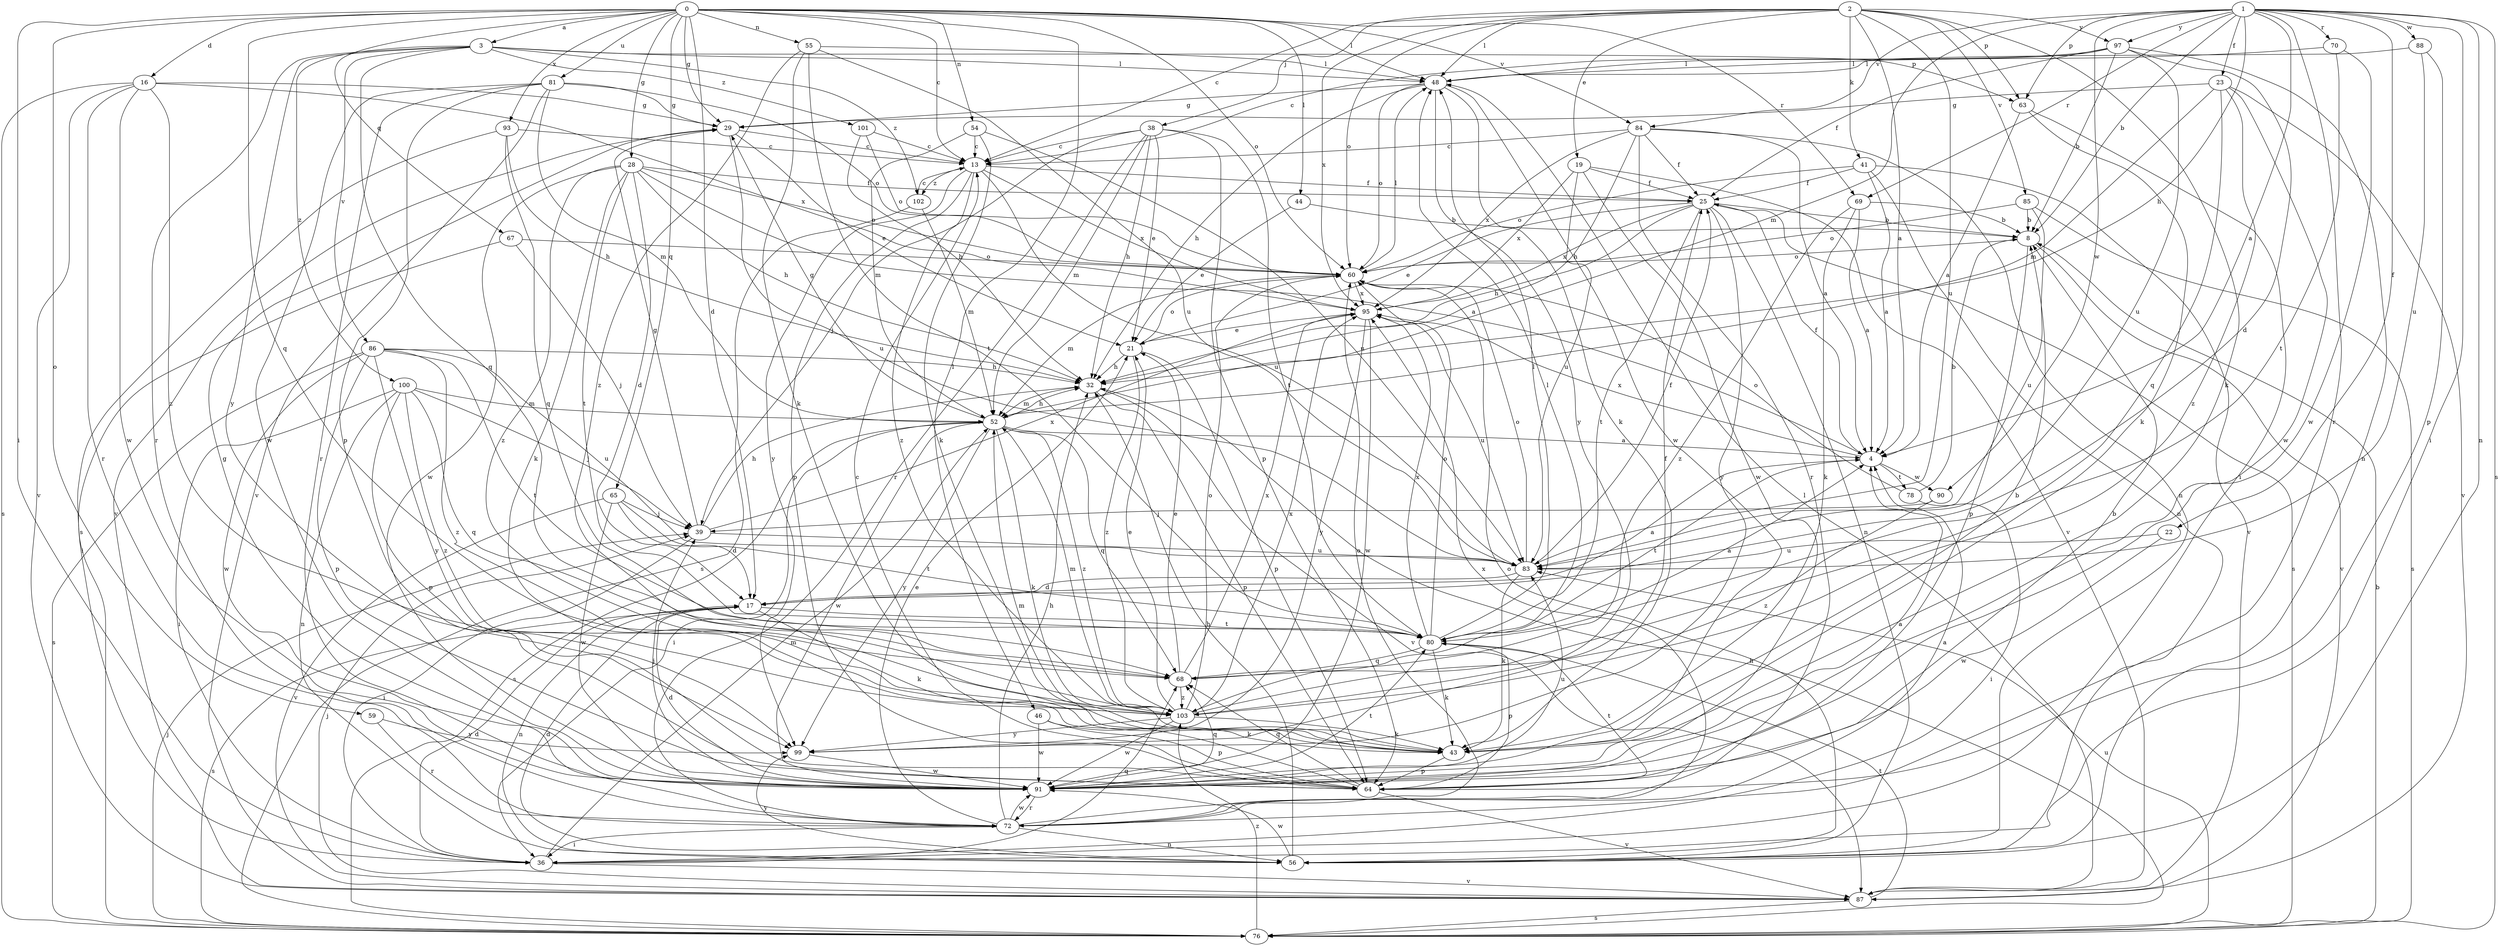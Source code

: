 strict digraph  {
0;
1;
2;
3;
4;
8;
13;
16;
17;
19;
21;
22;
23;
25;
28;
29;
32;
36;
38;
39;
41;
43;
44;
46;
48;
52;
54;
55;
56;
59;
60;
63;
64;
65;
67;
68;
69;
70;
72;
76;
78;
80;
81;
83;
84;
85;
86;
87;
88;
90;
91;
93;
95;
97;
99;
100;
101;
102;
103;
0 -> 3  [label=a];
0 -> 13  [label=c];
0 -> 16  [label=d];
0 -> 17  [label=d];
0 -> 28  [label=g];
0 -> 29  [label=g];
0 -> 36  [label=i];
0 -> 44  [label=l];
0 -> 46  [label=l];
0 -> 48  [label=l];
0 -> 54  [label=n];
0 -> 55  [label=n];
0 -> 59  [label=o];
0 -> 60  [label=o];
0 -> 65  [label=q];
0 -> 67  [label=q];
0 -> 68  [label=q];
0 -> 69  [label=r];
0 -> 81  [label=u];
0 -> 84  [label=v];
0 -> 93  [label=x];
1 -> 4  [label=a];
1 -> 8  [label=b];
1 -> 22  [label=f];
1 -> 23  [label=f];
1 -> 32  [label=h];
1 -> 36  [label=i];
1 -> 52  [label=m];
1 -> 56  [label=n];
1 -> 63  [label=p];
1 -> 69  [label=r];
1 -> 70  [label=r];
1 -> 72  [label=r];
1 -> 76  [label=s];
1 -> 84  [label=v];
1 -> 88  [label=w];
1 -> 90  [label=w];
1 -> 97  [label=y];
2 -> 4  [label=a];
2 -> 13  [label=c];
2 -> 19  [label=e];
2 -> 38  [label=j];
2 -> 41  [label=k];
2 -> 43  [label=k];
2 -> 48  [label=l];
2 -> 60  [label=o];
2 -> 63  [label=p];
2 -> 83  [label=u];
2 -> 85  [label=v];
2 -> 95  [label=x];
2 -> 97  [label=y];
3 -> 48  [label=l];
3 -> 63  [label=p];
3 -> 68  [label=q];
3 -> 72  [label=r];
3 -> 86  [label=v];
3 -> 99  [label=y];
3 -> 100  [label=z];
3 -> 101  [label=z];
3 -> 102  [label=z];
4 -> 25  [label=f];
4 -> 78  [label=t];
4 -> 80  [label=t];
4 -> 90  [label=w];
4 -> 95  [label=x];
8 -> 60  [label=o];
8 -> 64  [label=p];
8 -> 87  [label=v];
13 -> 25  [label=f];
13 -> 64  [label=p];
13 -> 83  [label=u];
13 -> 95  [label=x];
13 -> 99  [label=y];
13 -> 102  [label=z];
13 -> 103  [label=z];
16 -> 29  [label=g];
16 -> 72  [label=r];
16 -> 76  [label=s];
16 -> 87  [label=v];
16 -> 91  [label=w];
16 -> 95  [label=x];
16 -> 103  [label=z];
17 -> 4  [label=a];
17 -> 43  [label=k];
17 -> 56  [label=n];
17 -> 76  [label=s];
17 -> 80  [label=t];
19 -> 25  [label=f];
19 -> 83  [label=u];
19 -> 87  [label=v];
19 -> 91  [label=w];
19 -> 95  [label=x];
21 -> 32  [label=h];
21 -> 60  [label=o];
21 -> 64  [label=p];
21 -> 103  [label=z];
22 -> 83  [label=u];
22 -> 91  [label=w];
23 -> 29  [label=g];
23 -> 52  [label=m];
23 -> 68  [label=q];
23 -> 87  [label=v];
23 -> 91  [label=w];
23 -> 103  [label=z];
25 -> 8  [label=b];
25 -> 21  [label=e];
25 -> 32  [label=h];
25 -> 56  [label=n];
25 -> 76  [label=s];
25 -> 80  [label=t];
25 -> 95  [label=x];
25 -> 99  [label=y];
28 -> 4  [label=a];
28 -> 17  [label=d];
28 -> 25  [label=f];
28 -> 32  [label=h];
28 -> 43  [label=k];
28 -> 60  [label=o];
28 -> 80  [label=t];
28 -> 91  [label=w];
28 -> 103  [label=z];
29 -> 13  [label=c];
29 -> 21  [label=e];
29 -> 83  [label=u];
29 -> 87  [label=v];
32 -> 52  [label=m];
32 -> 64  [label=p];
32 -> 87  [label=v];
36 -> 17  [label=d];
36 -> 52  [label=m];
36 -> 68  [label=q];
36 -> 87  [label=v];
38 -> 13  [label=c];
38 -> 21  [label=e];
38 -> 32  [label=h];
38 -> 39  [label=j];
38 -> 52  [label=m];
38 -> 64  [label=p];
38 -> 72  [label=r];
38 -> 80  [label=t];
39 -> 29  [label=g];
39 -> 32  [label=h];
39 -> 36  [label=i];
39 -> 83  [label=u];
39 -> 95  [label=x];
41 -> 4  [label=a];
41 -> 25  [label=f];
41 -> 56  [label=n];
41 -> 60  [label=o];
41 -> 87  [label=v];
43 -> 8  [label=b];
43 -> 64  [label=p];
44 -> 8  [label=b];
44 -> 21  [label=e];
46 -> 43  [label=k];
46 -> 64  [label=p];
46 -> 91  [label=w];
48 -> 29  [label=g];
48 -> 32  [label=h];
48 -> 43  [label=k];
48 -> 60  [label=o];
48 -> 91  [label=w];
48 -> 99  [label=y];
52 -> 4  [label=a];
52 -> 29  [label=g];
52 -> 32  [label=h];
52 -> 36  [label=i];
52 -> 43  [label=k];
52 -> 68  [label=q];
52 -> 76  [label=s];
52 -> 91  [label=w];
52 -> 99  [label=y];
52 -> 103  [label=z];
54 -> 13  [label=c];
54 -> 43  [label=k];
54 -> 52  [label=m];
54 -> 83  [label=u];
55 -> 43  [label=k];
55 -> 48  [label=l];
55 -> 80  [label=t];
55 -> 83  [label=u];
55 -> 103  [label=z];
56 -> 17  [label=d];
56 -> 32  [label=h];
56 -> 60  [label=o];
56 -> 91  [label=w];
56 -> 99  [label=y];
59 -> 72  [label=r];
59 -> 99  [label=y];
60 -> 48  [label=l];
60 -> 52  [label=m];
60 -> 95  [label=x];
63 -> 4  [label=a];
63 -> 36  [label=i];
63 -> 43  [label=k];
64 -> 8  [label=b];
64 -> 13  [label=c];
64 -> 52  [label=m];
64 -> 68  [label=q];
64 -> 80  [label=t];
64 -> 87  [label=v];
65 -> 17  [label=d];
65 -> 39  [label=j];
65 -> 80  [label=t];
65 -> 87  [label=v];
65 -> 91  [label=w];
67 -> 36  [label=i];
67 -> 39  [label=j];
67 -> 60  [label=o];
68 -> 21  [label=e];
68 -> 48  [label=l];
68 -> 95  [label=x];
68 -> 103  [label=z];
69 -> 4  [label=a];
69 -> 8  [label=b];
69 -> 43  [label=k];
69 -> 103  [label=z];
70 -> 48  [label=l];
70 -> 80  [label=t];
70 -> 91  [label=w];
72 -> 4  [label=a];
72 -> 21  [label=e];
72 -> 32  [label=h];
72 -> 36  [label=i];
72 -> 56  [label=n];
72 -> 60  [label=o];
72 -> 91  [label=w];
72 -> 95  [label=x];
76 -> 8  [label=b];
76 -> 32  [label=h];
76 -> 39  [label=j];
76 -> 83  [label=u];
76 -> 103  [label=z];
78 -> 8  [label=b];
78 -> 36  [label=i];
78 -> 60  [label=o];
80 -> 4  [label=a];
80 -> 43  [label=k];
80 -> 48  [label=l];
80 -> 60  [label=o];
80 -> 64  [label=p];
80 -> 68  [label=q];
80 -> 95  [label=x];
81 -> 29  [label=g];
81 -> 52  [label=m];
81 -> 60  [label=o];
81 -> 64  [label=p];
81 -> 72  [label=r];
81 -> 87  [label=v];
81 -> 91  [label=w];
83 -> 17  [label=d];
83 -> 25  [label=f];
83 -> 43  [label=k];
83 -> 60  [label=o];
84 -> 4  [label=a];
84 -> 13  [label=c];
84 -> 25  [label=f];
84 -> 32  [label=h];
84 -> 56  [label=n];
84 -> 72  [label=r];
84 -> 95  [label=x];
85 -> 8  [label=b];
85 -> 60  [label=o];
85 -> 76  [label=s];
85 -> 83  [label=u];
86 -> 32  [label=h];
86 -> 64  [label=p];
86 -> 76  [label=s];
86 -> 80  [label=t];
86 -> 83  [label=u];
86 -> 91  [label=w];
86 -> 99  [label=y];
86 -> 103  [label=z];
87 -> 39  [label=j];
87 -> 48  [label=l];
87 -> 76  [label=s];
87 -> 80  [label=t];
88 -> 48  [label=l];
88 -> 64  [label=p];
88 -> 83  [label=u];
90 -> 39  [label=j];
90 -> 103  [label=z];
91 -> 4  [label=a];
91 -> 17  [label=d];
91 -> 29  [label=g];
91 -> 39  [label=j];
91 -> 68  [label=q];
91 -> 72  [label=r];
91 -> 80  [label=t];
91 -> 83  [label=u];
93 -> 13  [label=c];
93 -> 32  [label=h];
93 -> 68  [label=q];
93 -> 76  [label=s];
95 -> 21  [label=e];
95 -> 83  [label=u];
95 -> 91  [label=w];
95 -> 99  [label=y];
97 -> 8  [label=b];
97 -> 13  [label=c];
97 -> 17  [label=d];
97 -> 25  [label=f];
97 -> 48  [label=l];
97 -> 56  [label=n];
97 -> 83  [label=u];
99 -> 91  [label=w];
100 -> 36  [label=i];
100 -> 39  [label=j];
100 -> 52  [label=m];
100 -> 56  [label=n];
100 -> 64  [label=p];
100 -> 68  [label=q];
100 -> 103  [label=z];
101 -> 13  [label=c];
101 -> 32  [label=h];
101 -> 60  [label=o];
102 -> 13  [label=c];
102 -> 52  [label=m];
102 -> 76  [label=s];
103 -> 21  [label=e];
103 -> 25  [label=f];
103 -> 43  [label=k];
103 -> 52  [label=m];
103 -> 60  [label=o];
103 -> 91  [label=w];
103 -> 95  [label=x];
103 -> 99  [label=y];
}
